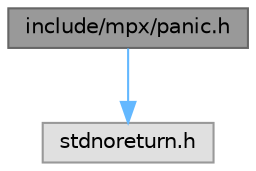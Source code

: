 digraph "include/mpx/panic.h"
{
 // LATEX_PDF_SIZE
  bgcolor="transparent";
  edge [fontname=Helvetica,fontsize=10,labelfontname=Helvetica,labelfontsize=10];
  node [fontname=Helvetica,fontsize=10,shape=box,height=0.2,width=0.4];
  Node1 [id="Node000001",label="include/mpx/panic.h",height=0.2,width=0.4,color="gray40", fillcolor="grey60", style="filled", fontcolor="black",tooltip="Common system functions and definitions."];
  Node1 -> Node2 [id="edge1_Node000001_Node000002",color="steelblue1",style="solid",tooltip=" "];
  Node2 [id="Node000002",label="stdnoreturn.h",height=0.2,width=0.4,color="grey60", fillcolor="#E0E0E0", style="filled",tooltip=" "];
}
